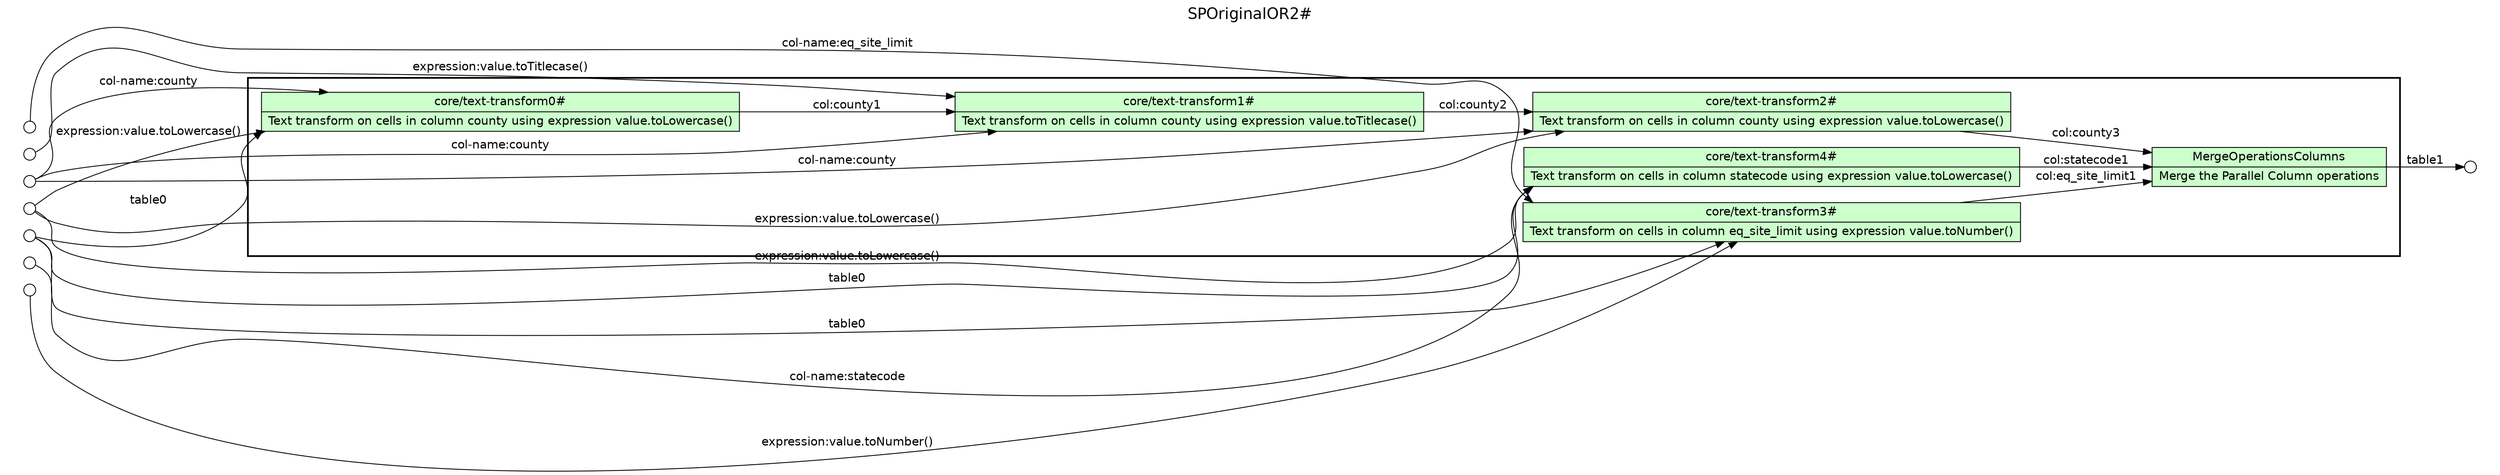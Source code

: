 digraph Workflow {
rankdir=LR
fontname=Helvetica; fontsize=18; labelloc=t
label="SPOriginalOR2#"
subgraph cluster_workflow_box_outer { label=""; color=black; penwidth=2
subgraph cluster_workflow_box_inner { label=""; penwidth=0
node[shape=box style=filled fillcolor="#CCFFCC" peripheries=1 fontname=Helvetica]
"core/text-transform0#" [shape=record rankdir=LR label="{{<f0> core/text-transform0# |<f1> Text transform on cells in column county using expression value.toLowercase()}}"];
"core/text-transform1#" [shape=record rankdir=LR label="{{<f0> core/text-transform1# |<f1> Text transform on cells in column county using expression value.toTitlecase()}}"];
"core/text-transform2#" [shape=record rankdir=LR label="{{<f0> core/text-transform2# |<f1> Text transform on cells in column county using expression value.toLowercase()}}"];
"core/text-transform3#" [shape=record rankdir=LR label="{{<f0> core/text-transform3# |<f1> Text transform on cells in column eq_site_limit using expression value.toNumber()}}"];
"core/text-transform4#" [shape=record rankdir=LR label="{{<f0> core/text-transform4# |<f1> Text transform on cells in column statecode using expression value.toLowercase()}}"];
MergeOperationsColumns [shape=record rankdir=LR label="{{<f0> MergeOperationsColumns |<f1> Merge the Parallel Column operations}}"];
edge[fontname=Helvetica]
"core/text-transform0#" -> "core/text-transform1#" [label="col:county1"]
"core/text-transform1#" -> "core/text-transform2#" [label="col:county2"]
"core/text-transform2#" -> MergeOperationsColumns [label="col:county3"]
"core/text-transform3#" -> MergeOperationsColumns [label="col:eq_site_limit1"]
"core/text-transform4#" -> MergeOperationsColumns [label="col:statecode1"]
}}
subgraph cluster_input_ports_group_outer { label=""; penwidth=0
subgraph cluster_input_ports_group_inner { label=""; penwidth=0
node[shape=circle style=filled fillcolor="#FFFFFF" peripheries=1 fontname=Helvetica width=0.2]
"col-name:eq_site_limit_input_port" [label=""]
"expression:value.toTitlecase()_input_port" [label=""]
"col-name:statecode_input_port" [label=""]
"expression:value.toLowercase()_input_port" [label=""]
"expression:value.toNumber()_input_port" [label=""]
"col-name:county_input_port" [label=""]
table0_input_port [label=""]
}}
subgraph cluster_output_ports_group_outer { label=""; penwidth=0
subgraph cluster_output_ports_group_inner { label=""; penwidth=0
node[shape=circle style=filled fillcolor="#FFFFFF" peripheries=1 fontname=Helvetica width=0.2]
table1_output_port [label=""]
}}
edge[fontname=Helvetica]
"col-name:county_input_port" -> "core/text-transform0#" [label="col-name:county"]
"col-name:county_input_port" -> "core/text-transform1#" [label="col-name:county"]
"col-name:county_input_port" -> "core/text-transform2#" [label="col-name:county"]
"expression:value.toLowercase()_input_port" -> "core/text-transform0#" [label="expression:value.toLowercase()"]
"expression:value.toLowercase()_input_port" -> "core/text-transform2#" [label="expression:value.toLowercase()"]
"expression:value.toLowercase()_input_port" -> "core/text-transform4#" [label="expression:value.toLowercase()"]
table0_input_port -> "core/text-transform0#" [label=table0]
table0_input_port -> "core/text-transform3#" [label=table0]
table0_input_port -> "core/text-transform4#" [label=table0]
"expression:value.toTitlecase()_input_port" -> "core/text-transform1#" [label="expression:value.toTitlecase()"]
"col-name:eq_site_limit_input_port" -> "core/text-transform3#" [label="col-name:eq_site_limit"]
"expression:value.toNumber()_input_port" -> "core/text-transform3#" [label="expression:value.toNumber()"]
"col-name:statecode_input_port" -> "core/text-transform4#" [label="col-name:statecode"]
edge[fontname=Helvetica]
MergeOperationsColumns -> table1_output_port [label=table1]
}
